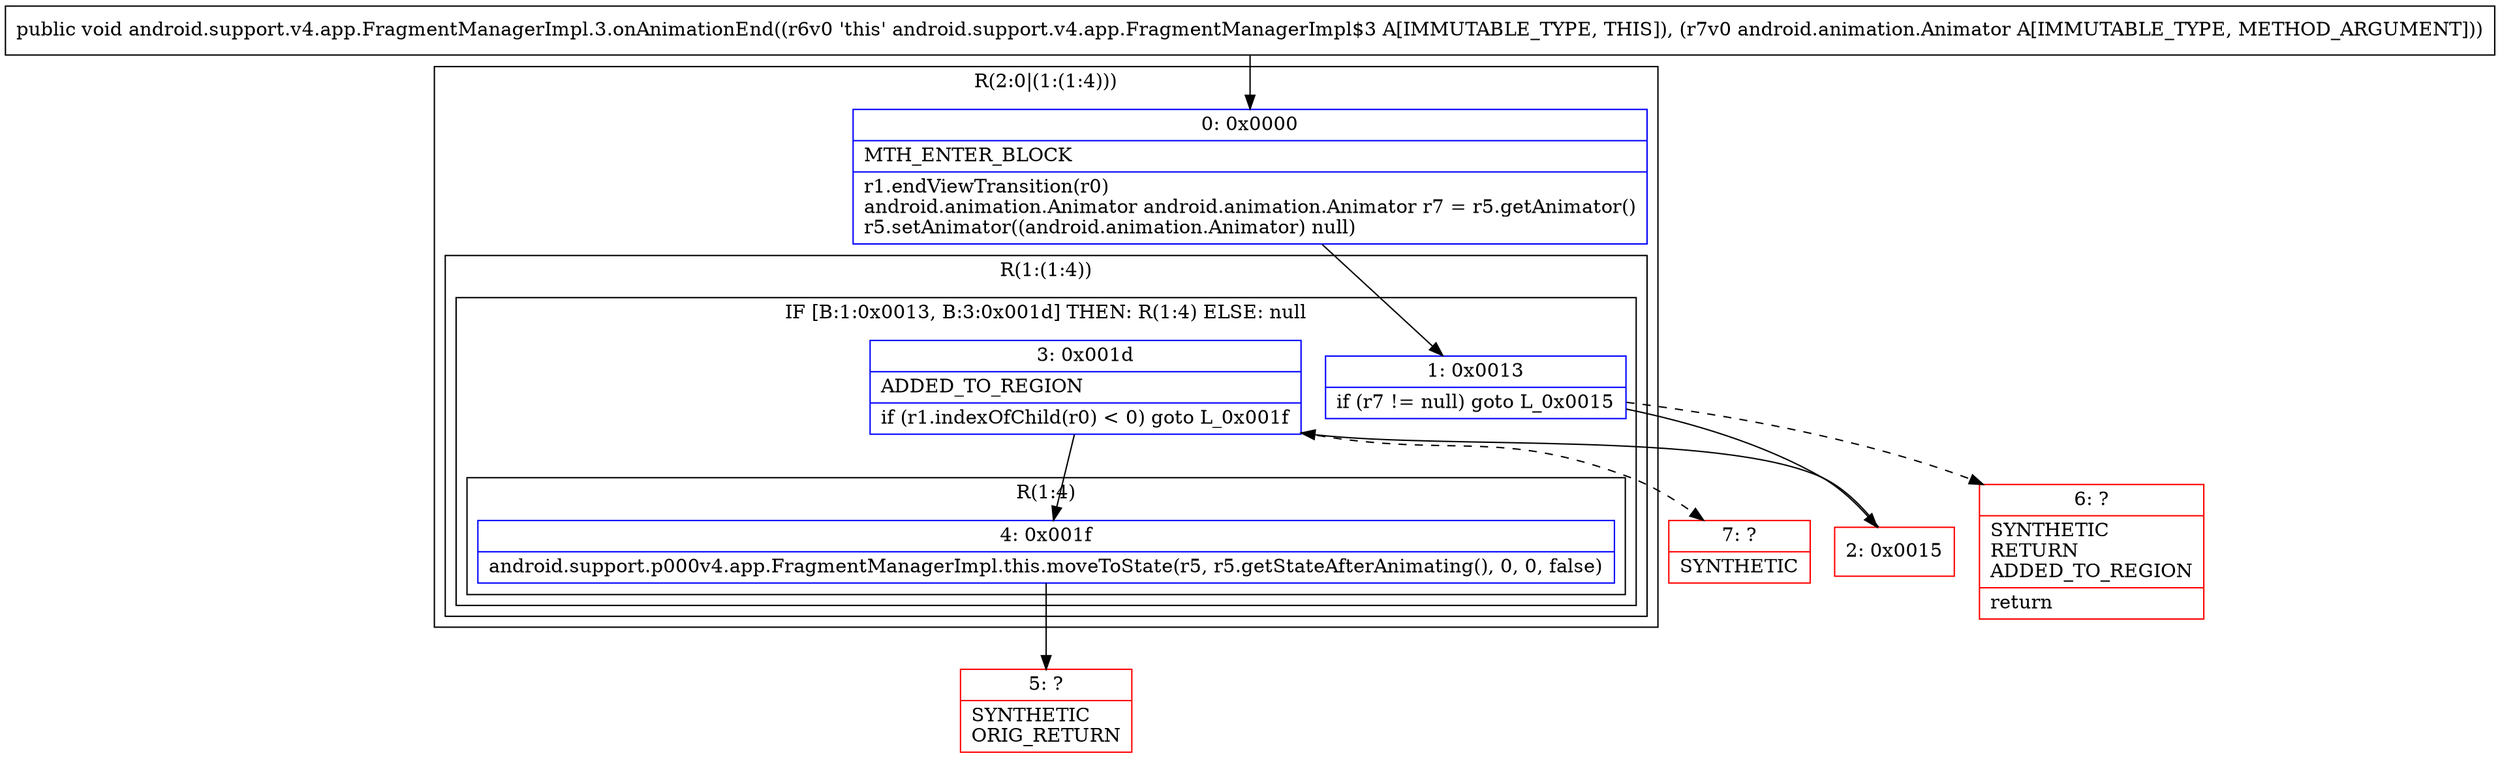 digraph "CFG forandroid.support.v4.app.FragmentManagerImpl.3.onAnimationEnd(Landroid\/animation\/Animator;)V" {
subgraph cluster_Region_736035295 {
label = "R(2:0|(1:(1:4)))";
node [shape=record,color=blue];
Node_0 [shape=record,label="{0\:\ 0x0000|MTH_ENTER_BLOCK\l|r1.endViewTransition(r0)\landroid.animation.Animator android.animation.Animator r7 = r5.getAnimator()\lr5.setAnimator((android.animation.Animator) null)\l}"];
subgraph cluster_Region_276934560 {
label = "R(1:(1:4))";
node [shape=record,color=blue];
subgraph cluster_IfRegion_880372904 {
label = "IF [B:1:0x0013, B:3:0x001d] THEN: R(1:4) ELSE: null";
node [shape=record,color=blue];
Node_1 [shape=record,label="{1\:\ 0x0013|if (r7 != null) goto L_0x0015\l}"];
Node_3 [shape=record,label="{3\:\ 0x001d|ADDED_TO_REGION\l|if (r1.indexOfChild(r0) \< 0) goto L_0x001f\l}"];
subgraph cluster_Region_943117752 {
label = "R(1:4)";
node [shape=record,color=blue];
Node_4 [shape=record,label="{4\:\ 0x001f|android.support.p000v4.app.FragmentManagerImpl.this.moveToState(r5, r5.getStateAfterAnimating(), 0, 0, false)\l}"];
}
}
}
}
Node_2 [shape=record,color=red,label="{2\:\ 0x0015}"];
Node_5 [shape=record,color=red,label="{5\:\ ?|SYNTHETIC\lORIG_RETURN\l}"];
Node_6 [shape=record,color=red,label="{6\:\ ?|SYNTHETIC\lRETURN\lADDED_TO_REGION\l|return\l}"];
Node_7 [shape=record,color=red,label="{7\:\ ?|SYNTHETIC\l}"];
MethodNode[shape=record,label="{public void android.support.v4.app.FragmentManagerImpl.3.onAnimationEnd((r6v0 'this' android.support.v4.app.FragmentManagerImpl$3 A[IMMUTABLE_TYPE, THIS]), (r7v0 android.animation.Animator A[IMMUTABLE_TYPE, METHOD_ARGUMENT])) }"];
MethodNode -> Node_0;
Node_0 -> Node_1;
Node_1 -> Node_2;
Node_1 -> Node_6[style=dashed];
Node_3 -> Node_4;
Node_3 -> Node_7[style=dashed];
Node_4 -> Node_5;
Node_2 -> Node_3;
}

